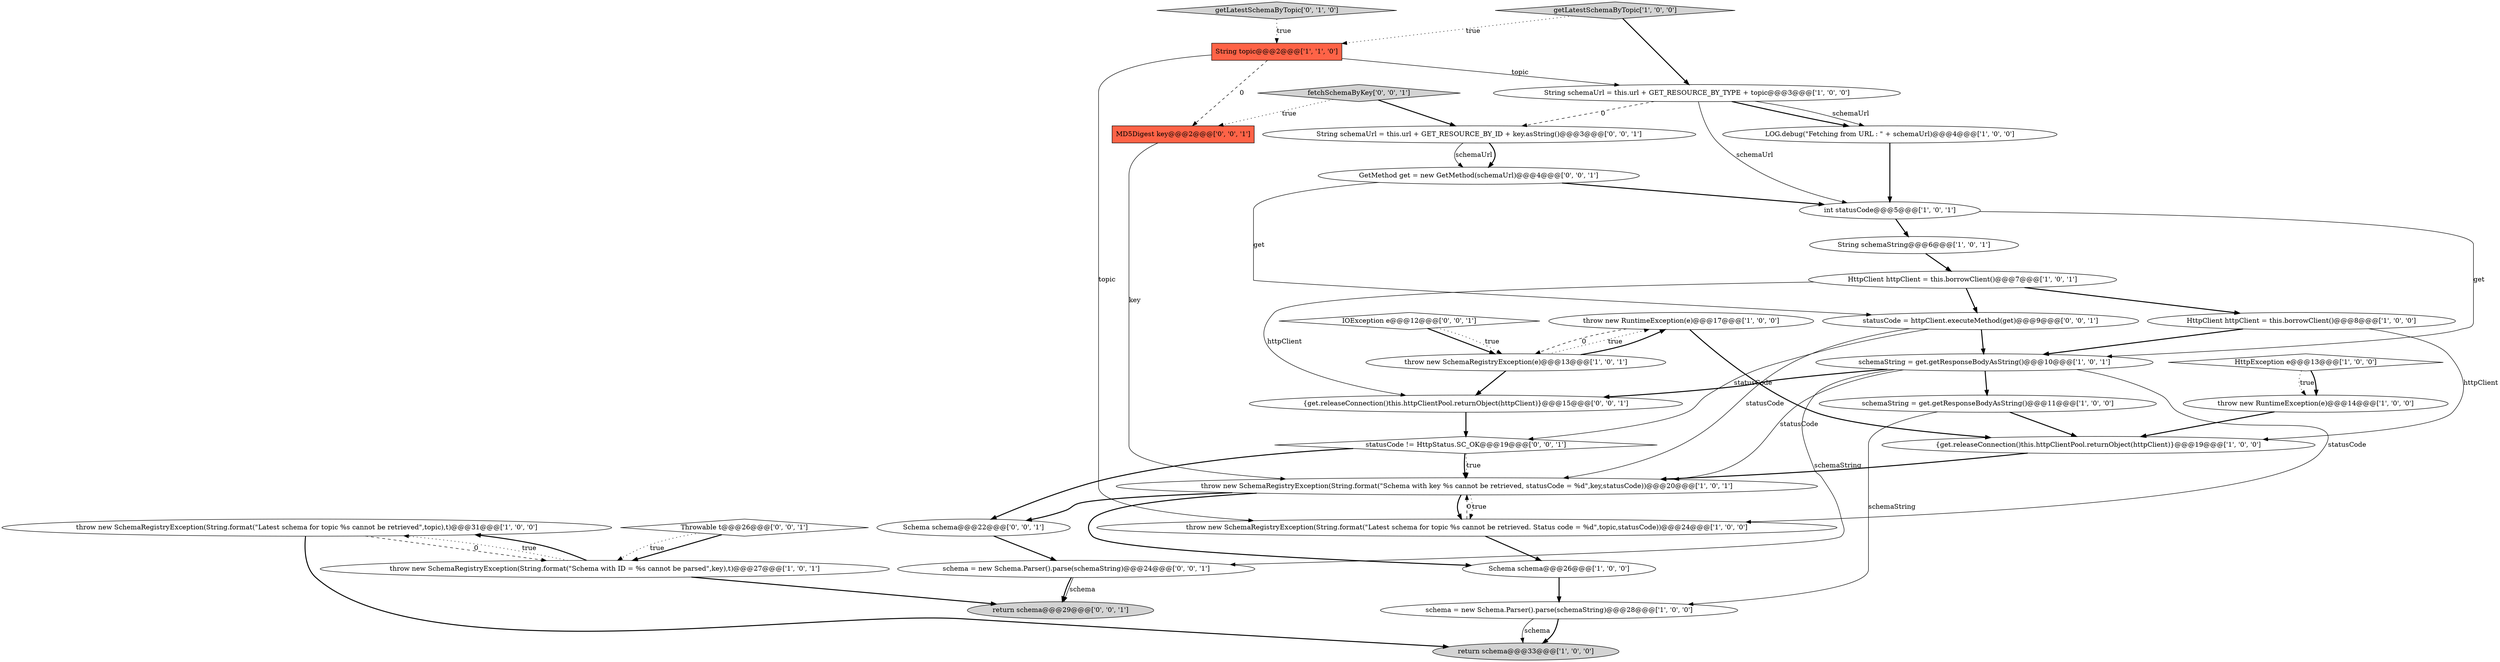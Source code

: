 digraph {
15 [style = filled, label = "throw new SchemaRegistryException(String.format(\"Schema with key %s cannot be retrieved, statusCode = %d\",key,statusCode))@@@20@@@['1', '0', '1']", fillcolor = white, shape = ellipse image = "AAA0AAABBB1BBB"];
16 [style = filled, label = "LOG.debug(\"Fetching from URL : \" + schemaUrl)@@@4@@@['1', '0', '0']", fillcolor = white, shape = ellipse image = "AAA0AAABBB1BBB"];
6 [style = filled, label = "throw new RuntimeException(e)@@@14@@@['1', '0', '0']", fillcolor = white, shape = ellipse image = "AAA0AAABBB1BBB"];
31 [style = filled, label = "schema = new Schema.Parser().parse(schemaString)@@@24@@@['0', '0', '1']", fillcolor = white, shape = ellipse image = "AAA0AAABBB3BBB"];
1 [style = filled, label = "String schemaString@@@6@@@['1', '0', '1']", fillcolor = white, shape = ellipse image = "AAA0AAABBB1BBB"];
21 [style = filled, label = "throw new SchemaRegistryException(String.format(\"Latest schema for topic %s cannot be retrieved. Status code = %d\",topic,statusCode))@@@24@@@['1', '0', '0']", fillcolor = white, shape = ellipse image = "AAA0AAABBB1BBB"];
19 [style = filled, label = "getLatestSchemaByTopic['1', '0', '0']", fillcolor = lightgray, shape = diamond image = "AAA0AAABBB1BBB"];
4 [style = filled, label = "schemaString = get.getResponseBodyAsString()@@@10@@@['1', '0', '1']", fillcolor = white, shape = ellipse image = "AAA0AAABBB1BBB"];
29 [style = filled, label = "IOException e@@@12@@@['0', '0', '1']", fillcolor = white, shape = diamond image = "AAA0AAABBB3BBB"];
0 [style = filled, label = "throw new SchemaRegistryException(e)@@@13@@@['1', '0', '1']", fillcolor = white, shape = ellipse image = "AAA0AAABBB1BBB"];
2 [style = filled, label = "throw new RuntimeException(e)@@@17@@@['1', '0', '0']", fillcolor = white, shape = ellipse image = "AAA0AAABBB1BBB"];
9 [style = filled, label = "HttpClient httpClient = this.borrowClient()@@@7@@@['1', '0', '1']", fillcolor = white, shape = ellipse image = "AAA0AAABBB1BBB"];
28 [style = filled, label = "GetMethod get = new GetMethod(schemaUrl)@@@4@@@['0', '0', '1']", fillcolor = white, shape = ellipse image = "AAA0AAABBB3BBB"];
27 [style = filled, label = "MD5Digest key@@@2@@@['0', '0', '1']", fillcolor = tomato, shape = box image = "AAA0AAABBB3BBB"];
18 [style = filled, label = "int statusCode@@@5@@@['1', '0', '1']", fillcolor = white, shape = ellipse image = "AAA0AAABBB1BBB"];
22 [style = filled, label = "getLatestSchemaByTopic['0', '1', '0']", fillcolor = lightgray, shape = diamond image = "AAA0AAABBB2BBB"];
30 [style = filled, label = "statusCode = httpClient.executeMethod(get)@@@9@@@['0', '0', '1']", fillcolor = white, shape = ellipse image = "AAA0AAABBB3BBB"];
12 [style = filled, label = "HttpClient httpClient = this.borrowClient()@@@8@@@['1', '0', '0']", fillcolor = white, shape = ellipse image = "AAA0AAABBB1BBB"];
11 [style = filled, label = "schema = new Schema.Parser().parse(schemaString)@@@28@@@['1', '0', '0']", fillcolor = white, shape = ellipse image = "AAA0AAABBB1BBB"];
34 [style = filled, label = "Schema schema@@@22@@@['0', '0', '1']", fillcolor = white, shape = ellipse image = "AAA0AAABBB3BBB"];
25 [style = filled, label = "statusCode != HttpStatus.SC_OK@@@19@@@['0', '0', '1']", fillcolor = white, shape = diamond image = "AAA0AAABBB3BBB"];
23 [style = filled, label = "return schema@@@29@@@['0', '0', '1']", fillcolor = lightgray, shape = ellipse image = "AAA0AAABBB3BBB"];
7 [style = filled, label = "{get.releaseConnection()this.httpClientPool.returnObject(httpClient)}@@@19@@@['1', '0', '0']", fillcolor = white, shape = ellipse image = "AAA0AAABBB1BBB"];
5 [style = filled, label = "throw new SchemaRegistryException(String.format(\"Latest schema for topic %s cannot be retrieved\",topic),t)@@@31@@@['1', '0', '0']", fillcolor = white, shape = ellipse image = "AAA0AAABBB1BBB"];
24 [style = filled, label = "fetchSchemaByKey['0', '0', '1']", fillcolor = lightgray, shape = diamond image = "AAA0AAABBB3BBB"];
10 [style = filled, label = "throw new SchemaRegistryException(String.format(\"Schema with ID = %s cannot be parsed\",key),t)@@@27@@@['1', '0', '1']", fillcolor = white, shape = ellipse image = "AAA0AAABBB1BBB"];
26 [style = filled, label = "Throwable t@@@26@@@['0', '0', '1']", fillcolor = white, shape = diamond image = "AAA0AAABBB3BBB"];
8 [style = filled, label = "Schema schema@@@26@@@['1', '0', '0']", fillcolor = white, shape = ellipse image = "AAA0AAABBB1BBB"];
33 [style = filled, label = "String schemaUrl = this.url + GET_RESOURCE_BY_ID + key.asString()@@@3@@@['0', '0', '1']", fillcolor = white, shape = ellipse image = "AAA0AAABBB3BBB"];
32 [style = filled, label = "{get.releaseConnection()this.httpClientPool.returnObject(httpClient)}@@@15@@@['0', '0', '1']", fillcolor = white, shape = ellipse image = "AAA0AAABBB3BBB"];
3 [style = filled, label = "String topic@@@2@@@['1', '1', '0']", fillcolor = tomato, shape = box image = "AAA0AAABBB1BBB"];
17 [style = filled, label = "String schemaUrl = this.url + GET_RESOURCE_BY_TYPE + topic@@@3@@@['1', '0', '0']", fillcolor = white, shape = ellipse image = "AAA0AAABBB1BBB"];
20 [style = filled, label = "schemaString = get.getResponseBodyAsString()@@@11@@@['1', '0', '0']", fillcolor = white, shape = ellipse image = "AAA0AAABBB1BBB"];
13 [style = filled, label = "HttpException e@@@13@@@['1', '0', '0']", fillcolor = white, shape = diamond image = "AAA0AAABBB1BBB"];
14 [style = filled, label = "return schema@@@33@@@['1', '0', '0']", fillcolor = lightgray, shape = ellipse image = "AAA0AAABBB1BBB"];
0->2 [style = dotted, label="true"];
15->21 [style = dotted, label="true"];
5->14 [style = bold, label=""];
13->6 [style = dotted, label="true"];
30->25 [style = solid, label="statusCode"];
4->21 [style = solid, label="statusCode"];
25->15 [style = bold, label=""];
1->9 [style = bold, label=""];
20->7 [style = bold, label=""];
10->23 [style = bold, label=""];
17->16 [style = solid, label="schemaUrl"];
0->32 [style = bold, label=""];
24->33 [style = bold, label=""];
2->7 [style = bold, label=""];
16->18 [style = bold, label=""];
9->32 [style = solid, label="httpClient"];
28->30 [style = solid, label="get"];
4->32 [style = bold, label=""];
12->4 [style = bold, label=""];
25->34 [style = bold, label=""];
13->6 [style = bold, label=""];
3->27 [style = dashed, label="0"];
3->21 [style = solid, label="topic"];
15->21 [style = bold, label=""];
20->11 [style = solid, label="schemaString"];
21->8 [style = bold, label=""];
26->10 [style = bold, label=""];
25->15 [style = dotted, label="true"];
9->30 [style = bold, label=""];
4->20 [style = bold, label=""];
11->14 [style = bold, label=""];
33->28 [style = bold, label=""];
2->0 [style = dashed, label="0"];
3->17 [style = solid, label="topic"];
29->0 [style = bold, label=""];
26->10 [style = dotted, label="true"];
8->11 [style = bold, label=""];
33->28 [style = solid, label="schemaUrl"];
29->0 [style = dotted, label="true"];
17->33 [style = dashed, label="0"];
32->25 [style = bold, label=""];
34->31 [style = bold, label=""];
17->18 [style = solid, label="schemaUrl"];
19->17 [style = bold, label=""];
12->7 [style = solid, label="httpClient"];
18->4 [style = solid, label="get"];
27->15 [style = solid, label="key"];
30->15 [style = solid, label="statusCode"];
31->23 [style = solid, label="schema"];
28->18 [style = bold, label=""];
21->15 [style = dashed, label="0"];
30->4 [style = bold, label=""];
11->14 [style = solid, label="schema"];
24->27 [style = dotted, label="true"];
15->34 [style = bold, label=""];
18->1 [style = bold, label=""];
22->3 [style = dotted, label="true"];
7->15 [style = bold, label=""];
5->10 [style = dashed, label="0"];
10->5 [style = dotted, label="true"];
0->2 [style = bold, label=""];
6->7 [style = bold, label=""];
17->16 [style = bold, label=""];
15->8 [style = bold, label=""];
19->3 [style = dotted, label="true"];
4->15 [style = solid, label="statusCode"];
10->5 [style = bold, label=""];
31->23 [style = bold, label=""];
9->12 [style = bold, label=""];
4->31 [style = solid, label="schemaString"];
}
